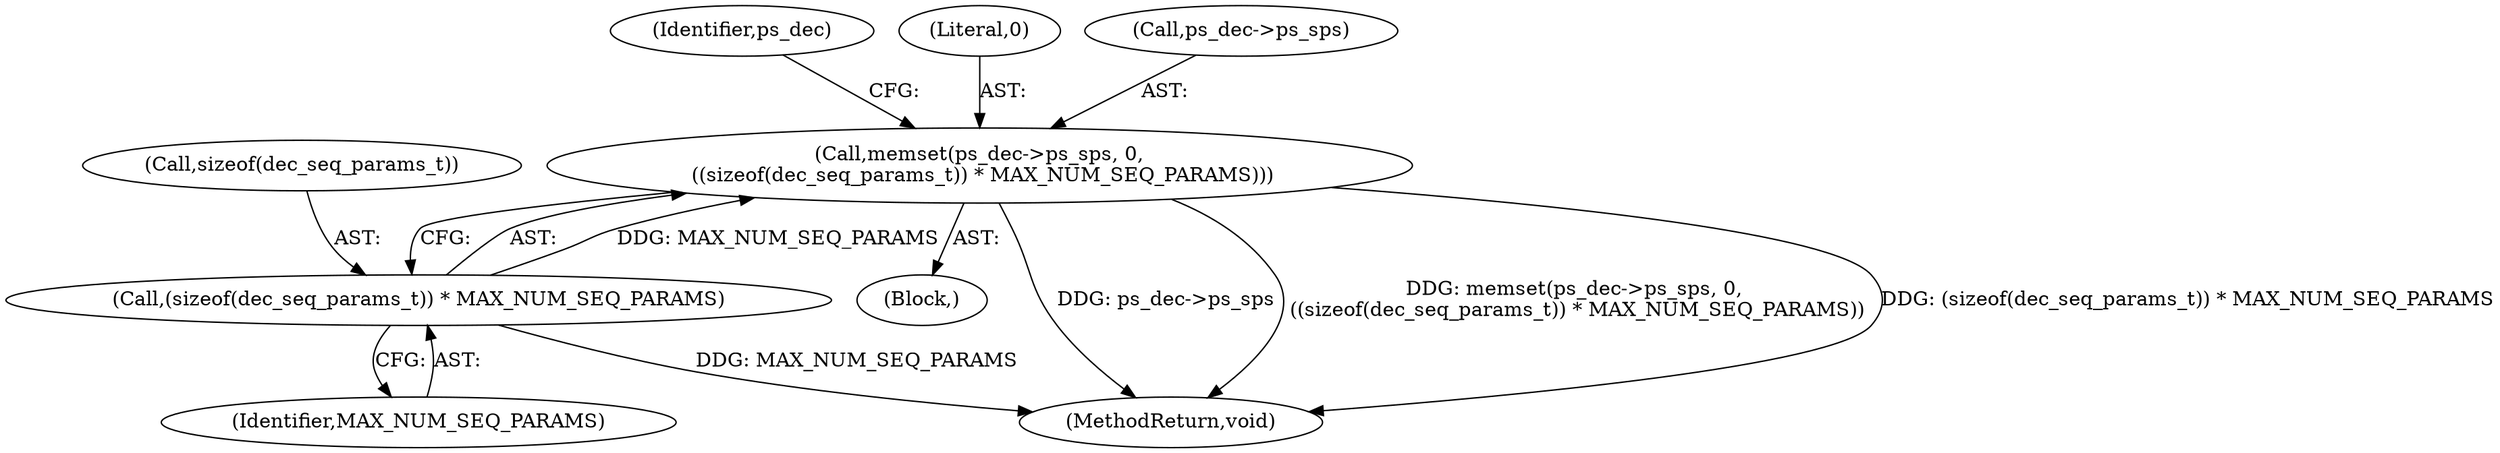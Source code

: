 digraph "0_Android_ecf6c7ce6d5a22d52160698aab44fc234c63291a@API" {
"1000330" [label="(Call,memset(ps_dec->ps_sps, 0,\n ((sizeof(dec_seq_params_t)) * MAX_NUM_SEQ_PARAMS)))"];
"1000335" [label="(Call,(sizeof(dec_seq_params_t)) * MAX_NUM_SEQ_PARAMS)"];
"1000342" [label="(Identifier,ps_dec)"];
"1000330" [label="(Call,memset(ps_dec->ps_sps, 0,\n ((sizeof(dec_seq_params_t)) * MAX_NUM_SEQ_PARAMS)))"];
"1000338" [label="(Identifier,MAX_NUM_SEQ_PARAMS)"];
"1000336" [label="(Call,sizeof(dec_seq_params_t))"];
"1000334" [label="(Literal,0)"];
"1000121" [label="(Block,)"];
"1000335" [label="(Call,(sizeof(dec_seq_params_t)) * MAX_NUM_SEQ_PARAMS)"];
"1000956" [label="(MethodReturn,void)"];
"1000331" [label="(Call,ps_dec->ps_sps)"];
"1000330" -> "1000121"  [label="AST: "];
"1000330" -> "1000335"  [label="CFG: "];
"1000331" -> "1000330"  [label="AST: "];
"1000334" -> "1000330"  [label="AST: "];
"1000335" -> "1000330"  [label="AST: "];
"1000342" -> "1000330"  [label="CFG: "];
"1000330" -> "1000956"  [label="DDG: ps_dec->ps_sps"];
"1000330" -> "1000956"  [label="DDG: memset(ps_dec->ps_sps, 0,\n ((sizeof(dec_seq_params_t)) * MAX_NUM_SEQ_PARAMS))"];
"1000330" -> "1000956"  [label="DDG: (sizeof(dec_seq_params_t)) * MAX_NUM_SEQ_PARAMS"];
"1000335" -> "1000330"  [label="DDG: MAX_NUM_SEQ_PARAMS"];
"1000335" -> "1000338"  [label="CFG: "];
"1000336" -> "1000335"  [label="AST: "];
"1000338" -> "1000335"  [label="AST: "];
"1000335" -> "1000956"  [label="DDG: MAX_NUM_SEQ_PARAMS"];
}
